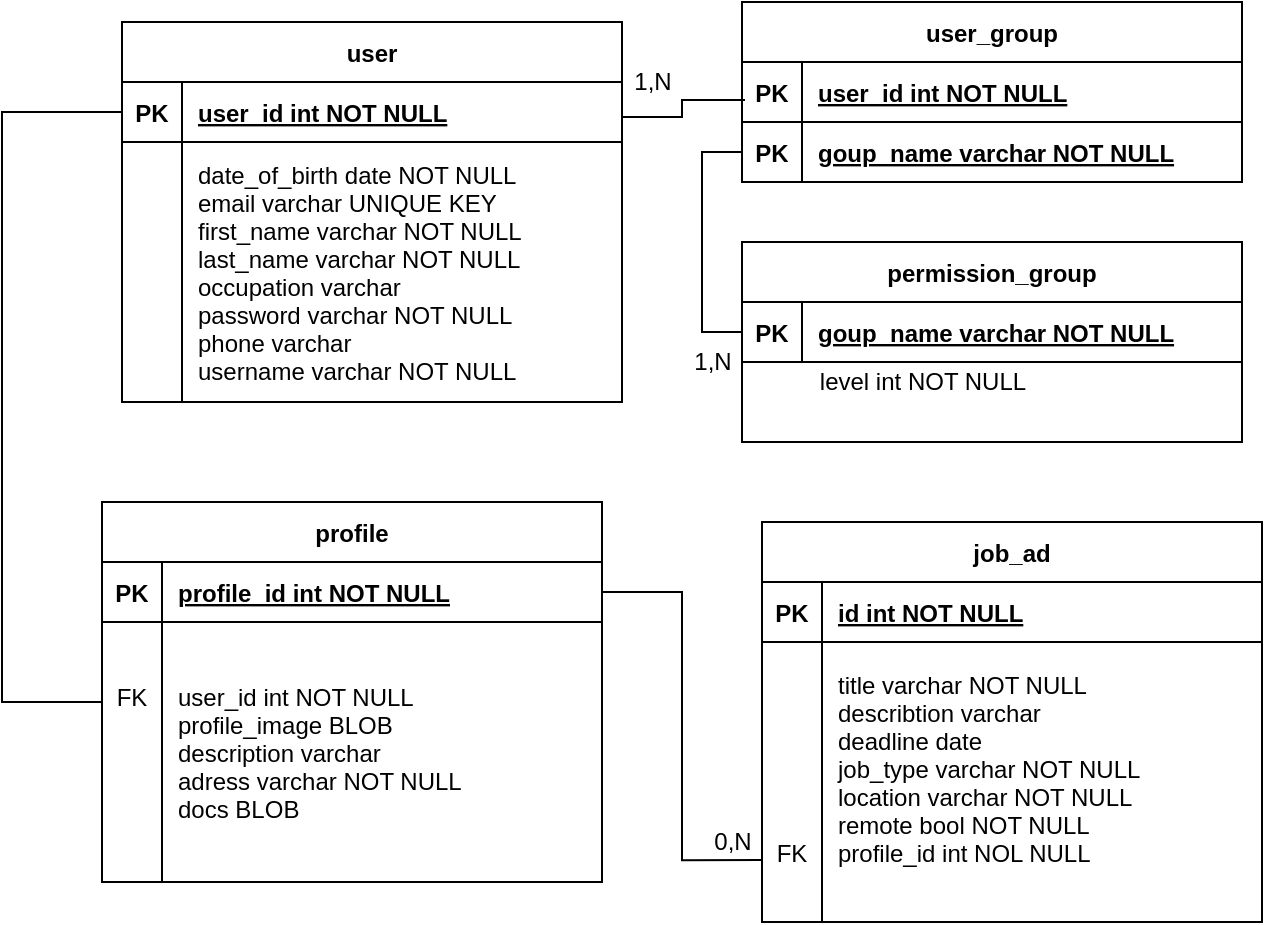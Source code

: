 <mxfile version="15.5.4" type="embed" pages="2"><diagram id="R2lEEEUBdFMjLlhIrx00" name="Logisch"><mxGraphModel dx="546" dy="722" grid="1" gridSize="10" guides="1" tooltips="1" connect="1" arrows="1" fold="1" page="1" pageScale="1" pageWidth="850" pageHeight="1100" math="0" shadow="0" extFonts="Permanent Marker^https://fonts.googleapis.com/css?family=Permanent+Marker"><root><mxCell id="0"/><mxCell id="1" parent="0"/><mxCell id="C-vyLk0tnHw3VtMMgP7b-2" value="user_group" style="shape=table;startSize=30;container=1;collapsible=1;childLayout=tableLayout;fixedRows=1;rowLines=0;fontStyle=1;align=center;resizeLast=1;" parent="1" vertex="1"><mxGeometry x="510" y="70" width="250" height="90" as="geometry"/></mxCell><mxCell id="C-vyLk0tnHw3VtMMgP7b-3" value="" style="shape=partialRectangle;collapsible=0;dropTarget=0;pointerEvents=0;fillColor=none;points=[[0,0.5],[1,0.5]];portConstraint=eastwest;top=0;left=0;right=0;bottom=1;" parent="C-vyLk0tnHw3VtMMgP7b-2" vertex="1"><mxGeometry y="30" width="250" height="30" as="geometry"/></mxCell><mxCell id="C-vyLk0tnHw3VtMMgP7b-4" value="PK" style="shape=partialRectangle;overflow=hidden;connectable=0;fillColor=none;top=0;left=0;bottom=0;right=0;fontStyle=1;" parent="C-vyLk0tnHw3VtMMgP7b-3" vertex="1"><mxGeometry width="30" height="30" as="geometry"><mxRectangle width="30" height="30" as="alternateBounds"/></mxGeometry></mxCell><mxCell id="C-vyLk0tnHw3VtMMgP7b-5" value="user_id int NOT NULL" style="shape=partialRectangle;overflow=hidden;connectable=0;fillColor=none;top=0;left=0;bottom=0;right=0;align=left;spacingLeft=6;fontStyle=5;" parent="C-vyLk0tnHw3VtMMgP7b-3" vertex="1"><mxGeometry x="30" width="220" height="30" as="geometry"><mxRectangle width="220" height="30" as="alternateBounds"/></mxGeometry></mxCell><mxCell id="C-vyLk0tnHw3VtMMgP7b-6" value="" style="shape=partialRectangle;collapsible=0;dropTarget=0;pointerEvents=0;fillColor=none;points=[[0,0.5],[1,0.5]];portConstraint=eastwest;top=0;left=0;right=0;bottom=0;" parent="C-vyLk0tnHw3VtMMgP7b-2" vertex="1"><mxGeometry y="60" width="250" height="30" as="geometry"/></mxCell><mxCell id="C-vyLk0tnHw3VtMMgP7b-7" value="PK" style="shape=partialRectangle;overflow=hidden;connectable=0;fillColor=none;top=0;left=0;bottom=0;right=0;fontStyle=1" parent="C-vyLk0tnHw3VtMMgP7b-6" vertex="1"><mxGeometry width="30" height="30" as="geometry"><mxRectangle width="30" height="30" as="alternateBounds"/></mxGeometry></mxCell><mxCell id="C-vyLk0tnHw3VtMMgP7b-8" value="goup_name varchar NOT NULL" style="shape=partialRectangle;overflow=hidden;connectable=0;fillColor=none;top=0;left=0;bottom=0;right=0;align=left;spacingLeft=6;fontStyle=5" parent="C-vyLk0tnHw3VtMMgP7b-6" vertex="1"><mxGeometry x="30" width="220" height="30" as="geometry"><mxRectangle width="220" height="30" as="alternateBounds"/></mxGeometry></mxCell><mxCell id="C-vyLk0tnHw3VtMMgP7b-13" value="permission_group" style="shape=table;startSize=30;container=1;collapsible=1;childLayout=tableLayout;fixedRows=1;rowLines=0;fontStyle=1;align=center;resizeLast=1;" parent="1" vertex="1"><mxGeometry x="510" y="190" width="250" height="100" as="geometry"/></mxCell><mxCell id="C-vyLk0tnHw3VtMMgP7b-14" value="" style="shape=partialRectangle;collapsible=0;dropTarget=0;pointerEvents=0;fillColor=none;points=[[0,0.5],[1,0.5]];portConstraint=eastwest;top=0;left=0;right=0;bottom=1;" parent="C-vyLk0tnHw3VtMMgP7b-13" vertex="1"><mxGeometry y="30" width="250" height="30" as="geometry"/></mxCell><mxCell id="C-vyLk0tnHw3VtMMgP7b-15" value="PK" style="shape=partialRectangle;overflow=hidden;connectable=0;fillColor=none;top=0;left=0;bottom=0;right=0;fontStyle=1;" parent="C-vyLk0tnHw3VtMMgP7b-14" vertex="1"><mxGeometry width="30" height="30" as="geometry"><mxRectangle width="30" height="30" as="alternateBounds"/></mxGeometry></mxCell><mxCell id="C-vyLk0tnHw3VtMMgP7b-16" value="goup_name varchar NOT NULL" style="shape=partialRectangle;overflow=hidden;connectable=0;fillColor=none;top=0;left=0;bottom=0;right=0;align=left;spacingLeft=6;fontStyle=5;" parent="C-vyLk0tnHw3VtMMgP7b-14" vertex="1"><mxGeometry x="30" width="220" height="30" as="geometry"><mxRectangle width="220" height="30" as="alternateBounds"/></mxGeometry></mxCell><mxCell id="oCtHquc3aqy1SS7fhUfA-35" style="edgeStyle=orthogonalEdgeStyle;rounded=0;orthogonalLoop=1;jettySize=auto;html=1;exitX=1;exitY=0.25;exitDx=0;exitDy=0;entryX=0.006;entryY=0.633;entryDx=0;entryDy=0;entryPerimeter=0;startArrow=none;startFill=0;endArrow=none;endFill=0;" parent="1" source="C-vyLk0tnHw3VtMMgP7b-23" target="C-vyLk0tnHw3VtMMgP7b-3" edge="1"><mxGeometry relative="1" as="geometry"/></mxCell><mxCell id="C-vyLk0tnHw3VtMMgP7b-23" value="user" style="shape=table;startSize=30;container=1;collapsible=1;childLayout=tableLayout;fixedRows=1;rowLines=0;fontStyle=1;align=center;resizeLast=1;" parent="1" vertex="1"><mxGeometry x="200" y="80" width="250" height="190" as="geometry"/></mxCell><mxCell id="C-vyLk0tnHw3VtMMgP7b-24" value="" style="shape=partialRectangle;collapsible=0;dropTarget=0;pointerEvents=0;fillColor=none;points=[[0,0.5],[1,0.5]];portConstraint=eastwest;top=0;left=0;right=0;bottom=1;" parent="C-vyLk0tnHw3VtMMgP7b-23" vertex="1"><mxGeometry y="30" width="250" height="30" as="geometry"/></mxCell><mxCell id="C-vyLk0tnHw3VtMMgP7b-25" value="PK" style="shape=partialRectangle;overflow=hidden;connectable=0;fillColor=none;top=0;left=0;bottom=0;right=0;fontStyle=1;" parent="C-vyLk0tnHw3VtMMgP7b-24" vertex="1"><mxGeometry width="30" height="30" as="geometry"><mxRectangle width="30" height="30" as="alternateBounds"/></mxGeometry></mxCell><mxCell id="C-vyLk0tnHw3VtMMgP7b-26" value="user_id int NOT NULL" style="shape=partialRectangle;overflow=hidden;connectable=0;fillColor=none;top=0;left=0;bottom=0;right=0;align=left;spacingLeft=6;fontStyle=5;" parent="C-vyLk0tnHw3VtMMgP7b-24" vertex="1"><mxGeometry x="30" width="220" height="30" as="geometry"><mxRectangle width="220" height="30" as="alternateBounds"/></mxGeometry></mxCell><mxCell id="C-vyLk0tnHw3VtMMgP7b-27" value="" style="shape=partialRectangle;collapsible=0;dropTarget=0;pointerEvents=0;fillColor=none;points=[[0,0.5],[1,0.5]];portConstraint=eastwest;top=0;left=0;right=0;bottom=0;" parent="C-vyLk0tnHw3VtMMgP7b-23" vertex="1"><mxGeometry y="60" width="250" height="130" as="geometry"/></mxCell><mxCell id="C-vyLk0tnHw3VtMMgP7b-28" value="" style="shape=partialRectangle;overflow=hidden;connectable=0;fillColor=none;top=0;left=0;bottom=0;right=0;" parent="C-vyLk0tnHw3VtMMgP7b-27" vertex="1"><mxGeometry width="30" height="130" as="geometry"><mxRectangle width="30" height="130" as="alternateBounds"/></mxGeometry></mxCell><mxCell id="C-vyLk0tnHw3VtMMgP7b-29" value="date_of_birth date NOT NULL&#10;email varchar UNIQUE KEY&#10;first_name varchar NOT NULL&#10;last_name varchar NOT NULL&#10;occupation varchar&#10;password varchar NOT NULL&#10;phone varchar&#10;username varchar NOT NULL" style="shape=partialRectangle;overflow=hidden;connectable=0;fillColor=none;top=0;left=0;bottom=0;right=0;align=left;spacingLeft=6;" parent="C-vyLk0tnHw3VtMMgP7b-27" vertex="1"><mxGeometry x="30" width="220" height="130" as="geometry"><mxRectangle width="220" height="130" as="alternateBounds"/></mxGeometry></mxCell><mxCell id="oCtHquc3aqy1SS7fhUfA-3" value="job_ad" style="shape=table;startSize=30;container=1;collapsible=1;childLayout=tableLayout;fixedRows=1;rowLines=0;fontStyle=1;align=center;resizeLast=1;" parent="1" vertex="1"><mxGeometry x="520" y="330" width="250" height="200" as="geometry"/></mxCell><mxCell id="oCtHquc3aqy1SS7fhUfA-4" value="" style="shape=partialRectangle;collapsible=0;dropTarget=0;pointerEvents=0;fillColor=none;points=[[0,0.5],[1,0.5]];portConstraint=eastwest;top=0;left=0;right=0;bottom=1;" parent="oCtHquc3aqy1SS7fhUfA-3" vertex="1"><mxGeometry y="30" width="250" height="30" as="geometry"/></mxCell><mxCell id="oCtHquc3aqy1SS7fhUfA-5" value="PK" style="shape=partialRectangle;overflow=hidden;connectable=0;fillColor=none;top=0;left=0;bottom=0;right=0;fontStyle=1;" parent="oCtHquc3aqy1SS7fhUfA-4" vertex="1"><mxGeometry width="30" height="30" as="geometry"><mxRectangle width="30" height="30" as="alternateBounds"/></mxGeometry></mxCell><mxCell id="oCtHquc3aqy1SS7fhUfA-6" value="id int NOT NULL" style="shape=partialRectangle;overflow=hidden;connectable=0;fillColor=none;top=0;left=0;bottom=0;right=0;align=left;spacingLeft=6;fontStyle=5;" parent="oCtHquc3aqy1SS7fhUfA-4" vertex="1"><mxGeometry x="30" width="220" height="30" as="geometry"><mxRectangle width="220" height="30" as="alternateBounds"/></mxGeometry></mxCell><mxCell id="oCtHquc3aqy1SS7fhUfA-7" value="" style="shape=partialRectangle;collapsible=0;dropTarget=0;pointerEvents=0;fillColor=none;points=[[0,0.5],[1,0.5]];portConstraint=eastwest;top=0;left=0;right=0;bottom=0;" parent="oCtHquc3aqy1SS7fhUfA-3" vertex="1"><mxGeometry y="60" width="250" height="140" as="geometry"/></mxCell><mxCell id="oCtHquc3aqy1SS7fhUfA-8" value="&#10;&#10;&#10;&#10;&#10;FK" style="shape=partialRectangle;overflow=hidden;connectable=0;fillColor=none;top=0;left=0;bottom=0;right=0;" parent="oCtHquc3aqy1SS7fhUfA-7" vertex="1"><mxGeometry width="30" height="140" as="geometry"><mxRectangle width="30" height="140" as="alternateBounds"/></mxGeometry></mxCell><mxCell id="oCtHquc3aqy1SS7fhUfA-9" value="title varchar NOT NULL&#10;describtion varchar&#10;deadline date&#10;job_type varchar NOT NULL&#10;location varchar NOT NULL&#10;remote bool NOT NULL&#10;profile_id int NOL NULL&#10;" style="shape=partialRectangle;overflow=hidden;connectable=0;fillColor=none;top=0;left=0;bottom=0;right=0;align=left;spacingLeft=6;" parent="oCtHquc3aqy1SS7fhUfA-7" vertex="1"><mxGeometry x="30" width="220" height="140" as="geometry"><mxRectangle width="220" height="140" as="alternateBounds"/></mxGeometry></mxCell><mxCell id="oCtHquc3aqy1SS7fhUfA-12" value="profile" style="shape=table;startSize=30;container=1;collapsible=1;childLayout=tableLayout;fixedRows=1;rowLines=0;fontStyle=1;align=center;resizeLast=1;" parent="1" vertex="1"><mxGeometry x="190" y="320" width="250" height="190" as="geometry"/></mxCell><mxCell id="oCtHquc3aqy1SS7fhUfA-13" value="" style="shape=partialRectangle;collapsible=0;dropTarget=0;pointerEvents=0;fillColor=none;points=[[0,0.5],[1,0.5]];portConstraint=eastwest;top=0;left=0;right=0;bottom=1;" parent="oCtHquc3aqy1SS7fhUfA-12" vertex="1"><mxGeometry y="30" width="250" height="30" as="geometry"/></mxCell><mxCell id="oCtHquc3aqy1SS7fhUfA-14" value="PK" style="shape=partialRectangle;overflow=hidden;connectable=0;fillColor=none;top=0;left=0;bottom=0;right=0;fontStyle=1;" parent="oCtHquc3aqy1SS7fhUfA-13" vertex="1"><mxGeometry width="30" height="30" as="geometry"><mxRectangle width="30" height="30" as="alternateBounds"/></mxGeometry></mxCell><mxCell id="oCtHquc3aqy1SS7fhUfA-15" value="profile_id int NOT NULL" style="shape=partialRectangle;overflow=hidden;connectable=0;fillColor=none;top=0;left=0;bottom=0;right=0;align=left;spacingLeft=6;fontStyle=5;" parent="oCtHquc3aqy1SS7fhUfA-13" vertex="1"><mxGeometry x="30" width="220" height="30" as="geometry"><mxRectangle width="220" height="30" as="alternateBounds"/></mxGeometry></mxCell><mxCell id="oCtHquc3aqy1SS7fhUfA-16" value="" style="shape=partialRectangle;collapsible=0;dropTarget=0;pointerEvents=0;fillColor=none;points=[[0,0.5],[1,0.5]];portConstraint=eastwest;top=0;left=0;right=0;bottom=0;" parent="oCtHquc3aqy1SS7fhUfA-12" vertex="1"><mxGeometry y="60" width="250" height="130" as="geometry"/></mxCell><mxCell id="oCtHquc3aqy1SS7fhUfA-17" value="FK&#10;&#10;&#10;&#10;" style="shape=partialRectangle;overflow=hidden;connectable=0;fillColor=none;top=0;left=0;bottom=0;right=0;" parent="oCtHquc3aqy1SS7fhUfA-16" vertex="1"><mxGeometry width="30" height="130" as="geometry"><mxRectangle width="30" height="130" as="alternateBounds"/></mxGeometry></mxCell><mxCell id="oCtHquc3aqy1SS7fhUfA-18" value="user_id int NOT NULL&#10;profile_image BLOB&#10;description varchar &#10;adress varchar NOT NULL&#10;docs BLOB" style="shape=partialRectangle;overflow=hidden;connectable=0;fillColor=none;top=0;left=0;bottom=0;right=0;align=left;spacingLeft=6;" parent="oCtHquc3aqy1SS7fhUfA-16" vertex="1"><mxGeometry x="30" width="220" height="130" as="geometry"><mxRectangle width="220" height="130" as="alternateBounds"/></mxGeometry></mxCell><mxCell id="oCtHquc3aqy1SS7fhUfA-34" style="edgeStyle=orthogonalEdgeStyle;rounded=0;orthogonalLoop=1;jettySize=auto;html=1;exitX=0;exitY=0.5;exitDx=0;exitDy=0;startArrow=none;startFill=0;endArrow=none;endFill=0;entryX=0;entryY=0.308;entryDx=0;entryDy=0;entryPerimeter=0;" parent="1" source="C-vyLk0tnHw3VtMMgP7b-24" target="oCtHquc3aqy1SS7fhUfA-16" edge="1"><mxGeometry relative="1" as="geometry"><mxPoint x="160" y="420" as="targetPoint"/><Array as="points"><mxPoint x="140" y="125"/><mxPoint x="140" y="420"/></Array></mxGeometry></mxCell><mxCell id="oCtHquc3aqy1SS7fhUfA-36" style="edgeStyle=orthogonalEdgeStyle;rounded=0;orthogonalLoop=1;jettySize=auto;html=1;entryX=-0.002;entryY=0.779;entryDx=0;entryDy=0;entryPerimeter=0;startArrow=none;startFill=0;endArrow=none;endFill=0;exitX=1;exitY=0.5;exitDx=0;exitDy=0;" parent="1" source="oCtHquc3aqy1SS7fhUfA-13" target="oCtHquc3aqy1SS7fhUfA-7" edge="1"><mxGeometry relative="1" as="geometry"/></mxCell><mxCell id="oCtHquc3aqy1SS7fhUfA-37" style="edgeStyle=orthogonalEdgeStyle;rounded=0;orthogonalLoop=1;jettySize=auto;html=1;entryX=0;entryY=0.5;entryDx=0;entryDy=0;startArrow=none;startFill=0;endArrow=none;endFill=0;" parent="1" source="C-vyLk0tnHw3VtMMgP7b-6" target="C-vyLk0tnHw3VtMMgP7b-14" edge="1"><mxGeometry relative="1" as="geometry"/></mxCell><mxCell id="oCtHquc3aqy1SS7fhUfA-38" value="0,N" style="text;html=1;align=center;verticalAlign=middle;resizable=0;points=[];autosize=1;strokeColor=none;fillColor=none;" parent="1" vertex="1"><mxGeometry x="490" y="480" width="30" height="20" as="geometry"/></mxCell><mxCell id="3" value="1,N" style="text;html=1;align=center;verticalAlign=middle;resizable=0;points=[];autosize=1;strokeColor=none;fillColor=none;" parent="1" vertex="1"><mxGeometry x="480" y="240" width="30" height="20" as="geometry"/></mxCell><mxCell id="4" value="1,N" style="text;html=1;align=center;verticalAlign=middle;resizable=0;points=[];autosize=1;strokeColor=none;fillColor=none;" parent="1" vertex="1"><mxGeometry x="450" y="100" width="30" height="20" as="geometry"/></mxCell><mxCell id="5" value="level int NOT NULL" style="text;html=1;align=center;verticalAlign=middle;resizable=0;points=[];autosize=1;strokeColor=none;fillColor=none;" parent="1" vertex="1"><mxGeometry x="540" y="250" width="120" height="20" as="geometry"/></mxCell></root></mxGraphModel></diagram><diagram id="V4uwi5X2ksBb3gP0lLI-" name="Semantisch"><mxGraphModel dx="642" dy="849" grid="1" gridSize="10" guides="1" tooltips="1" connect="1" arrows="1" fold="1" page="1" pageScale="1" pageWidth="850" pageHeight="1100" math="0" shadow="0"><root><mxCell id="nWNUjF1E9qa1LFOPbgsn-0"/><mxCell id="nWNUjF1E9qa1LFOPbgsn-1" parent="nWNUjF1E9qa1LFOPbgsn-0"/><mxCell id="nWNUjF1E9qa1LFOPbgsn-2" style="edgeStyle=orthogonalEdgeStyle;rounded=0;orthogonalLoop=1;jettySize=auto;html=1;entryX=0;entryY=0.25;entryDx=0;entryDy=0;fontSize=12;endArrow=none;endFill=0;" parent="nWNUjF1E9qa1LFOPbgsn-1" source="nWNUjF1E9qa1LFOPbgsn-3" target="nWNUjF1E9qa1LFOPbgsn-23" edge="1"><mxGeometry relative="1" as="geometry"/></mxCell><mxCell id="nWNUjF1E9qa1LFOPbgsn-3" value="hat_PermissionGroup" style="shape=rhombus;perimeter=rhombusPerimeter;whiteSpace=wrap;html=1;align=center;" parent="nWNUjF1E9qa1LFOPbgsn-1" vertex="1"><mxGeometry x="600" y="280" width="160" height="60" as="geometry"/></mxCell><mxCell id="nWNUjF1E9qa1LFOPbgsn-4" style="edgeStyle=orthogonalEdgeStyle;rounded=0;orthogonalLoop=1;jettySize=auto;html=1;entryX=0;entryY=0.5;entryDx=0;entryDy=0;fontSize=12;endArrow=none;endFill=0;" parent="nWNUjF1E9qa1LFOPbgsn-1" source="nWNUjF1E9qa1LFOPbgsn-5" target="nWNUjF1E9qa1LFOPbgsn-27" edge="1"><mxGeometry relative="1" as="geometry"/></mxCell><mxCell id="nWNUjF1E9qa1LFOPbgsn-5" value="User" style="swimlane;fontStyle=0;childLayout=stackLayout;horizontal=1;startSize=26;horizontalStack=0;resizeParent=1;resizeParentMax=0;resizeLast=0;collapsible=1;marginBottom=0;align=center;fontSize=14;" parent="nWNUjF1E9qa1LFOPbgsn-1" vertex="1"><mxGeometry x="380" y="220" width="160" height="296" as="geometry"/></mxCell><mxCell id="nWNUjF1E9qa1LFOPbgsn-6" value="user_id: int" style="text;strokeColor=none;fillColor=none;spacingLeft=4;spacingRight=4;overflow=hidden;rotatable=0;points=[[0,0.5],[1,0.5]];portConstraint=eastwest;fontSize=12;fontStyle=4" parent="nWNUjF1E9qa1LFOPbgsn-5" vertex="1"><mxGeometry y="26" width="160" height="30" as="geometry"/></mxCell><mxCell id="nWNUjF1E9qa1LFOPbgsn-7" value="date_of_birth: date" style="text;strokeColor=none;fillColor=none;spacingLeft=4;spacingRight=4;overflow=hidden;rotatable=0;points=[[0,0.5],[1,0.5]];portConstraint=eastwest;fontSize=12;" parent="nWNUjF1E9qa1LFOPbgsn-5" vertex="1"><mxGeometry y="56" width="160" height="30" as="geometry"/></mxCell><mxCell id="nWNUjF1E9qa1LFOPbgsn-8" value="first_name: varchar&#10;" style="text;strokeColor=none;fillColor=none;spacingLeft=4;spacingRight=4;overflow=hidden;rotatable=0;points=[[0,0.5],[1,0.5]];portConstraint=eastwest;fontSize=12;" parent="nWNUjF1E9qa1LFOPbgsn-5" vertex="1"><mxGeometry y="86" width="160" height="30" as="geometry"/></mxCell><mxCell id="nWNUjF1E9qa1LFOPbgsn-9" value="last_name: varchar&#10;" style="text;strokeColor=none;fillColor=none;spacingLeft=4;spacingRight=4;overflow=hidden;rotatable=0;points=[[0,0.5],[1,0.5]];portConstraint=eastwest;fontSize=12;" parent="nWNUjF1E9qa1LFOPbgsn-5" vertex="1"><mxGeometry y="116" width="160" height="30" as="geometry"/></mxCell><mxCell id="nWNUjF1E9qa1LFOPbgsn-10" value="email: varchar" style="text;strokeColor=none;fillColor=none;spacingLeft=4;spacingRight=4;overflow=hidden;rotatable=0;points=[[0,0.5],[1,0.5]];portConstraint=eastwest;fontSize=12;" parent="nWNUjF1E9qa1LFOPbgsn-5" vertex="1"><mxGeometry y="146" width="160" height="30" as="geometry"/></mxCell><mxCell id="nWNUjF1E9qa1LFOPbgsn-11" value="occupation: varchar" style="text;strokeColor=none;fillColor=none;spacingLeft=4;spacingRight=4;overflow=hidden;rotatable=0;points=[[0,0.5],[1,0.5]];portConstraint=eastwest;fontSize=12;" parent="nWNUjF1E9qa1LFOPbgsn-5" vertex="1"><mxGeometry y="176" width="160" height="30" as="geometry"/></mxCell><mxCell id="nWNUjF1E9qa1LFOPbgsn-12" value="password: varchar" style="text;strokeColor=none;fillColor=none;spacingLeft=4;spacingRight=4;overflow=hidden;rotatable=0;points=[[0,0.5],[1,0.5]];portConstraint=eastwest;fontSize=12;" parent="nWNUjF1E9qa1LFOPbgsn-5" vertex="1"><mxGeometry y="206" width="160" height="30" as="geometry"/></mxCell><mxCell id="nWNUjF1E9qa1LFOPbgsn-13" value="phone: varchar" style="text;strokeColor=none;fillColor=none;spacingLeft=4;spacingRight=4;overflow=hidden;rotatable=0;points=[[0,0.5],[1,0.5]];portConstraint=eastwest;fontSize=12;" parent="nWNUjF1E9qa1LFOPbgsn-5" vertex="1"><mxGeometry y="236" width="160" height="30" as="geometry"/></mxCell><mxCell id="nWNUjF1E9qa1LFOPbgsn-14" value="username: varchar" style="text;strokeColor=none;fillColor=none;spacingLeft=4;spacingRight=4;overflow=hidden;rotatable=0;points=[[0,0.5],[1,0.5]];portConstraint=eastwest;fontSize=12;" parent="nWNUjF1E9qa1LFOPbgsn-5" vertex="1"><mxGeometry y="266" width="160" height="30" as="geometry"/></mxCell><mxCell id="nWNUjF1E9qa1LFOPbgsn-15" style="edgeStyle=orthogonalEdgeStyle;rounded=0;orthogonalLoop=1;jettySize=auto;html=1;exitX=0.5;exitY=0;exitDx=0;exitDy=0;fontSize=12;endArrow=none;endFill=0;entryX=1;entryY=0.5;entryDx=0;entryDy=0;" parent="nWNUjF1E9qa1LFOPbgsn-1" source="nWNUjF1E9qa1LFOPbgsn-17" target="nWNUjF1E9qa1LFOPbgsn-27" edge="1"><mxGeometry relative="1" as="geometry"><mxPoint x="690.0" y="490.0" as="targetPoint"/></mxGeometry></mxCell><mxCell id="nWNUjF1E9qa1LFOPbgsn-16" style="rounded=0;orthogonalLoop=1;jettySize=auto;html=1;entryX=0;entryY=0.5;entryDx=0;entryDy=0;fontSize=12;endArrow=none;endFill=0;" parent="nWNUjF1E9qa1LFOPbgsn-1" source="nWNUjF1E9qa1LFOPbgsn-17" target="nWNUjF1E9qa1LFOPbgsn-39" edge="1"><mxGeometry relative="1" as="geometry"/></mxCell><mxCell id="nWNUjF1E9qa1LFOPbgsn-17" value="Profile" style="swimlane;fontStyle=0;childLayout=stackLayout;horizontal=1;startSize=26;horizontalStack=0;resizeParent=1;resizeParentMax=0;resizeLast=0;collapsible=1;marginBottom=0;align=center;fontSize=14;" parent="nWNUjF1E9qa1LFOPbgsn-1" vertex="1"><mxGeometry x="620" y="600" width="160" height="176" as="geometry"/></mxCell><mxCell id="nWNUjF1E9qa1LFOPbgsn-18" value="profile_id: int" style="text;strokeColor=none;fillColor=none;spacingLeft=4;spacingRight=4;overflow=hidden;rotatable=0;points=[[0,0.5],[1,0.5]];portConstraint=eastwest;fontSize=12;fontStyle=4" parent="nWNUjF1E9qa1LFOPbgsn-17" vertex="1"><mxGeometry y="26" width="160" height="30" as="geometry"/></mxCell><mxCell id="nWNUjF1E9qa1LFOPbgsn-19" value="proifle_image: BLOB" style="text;strokeColor=none;fillColor=none;spacingLeft=4;spacingRight=4;overflow=hidden;rotatable=0;points=[[0,0.5],[1,0.5]];portConstraint=eastwest;fontSize=12;" parent="nWNUjF1E9qa1LFOPbgsn-17" vertex="1"><mxGeometry y="56" width="160" height="30" as="geometry"/></mxCell><mxCell id="nWNUjF1E9qa1LFOPbgsn-20" value="description: varchar" style="text;strokeColor=none;fillColor=none;spacingLeft=4;spacingRight=4;overflow=hidden;rotatable=0;points=[[0,0.5],[1,0.5]];portConstraint=eastwest;fontSize=12;" parent="nWNUjF1E9qa1LFOPbgsn-17" vertex="1"><mxGeometry y="86" width="160" height="30" as="geometry"/></mxCell><mxCell id="nWNUjF1E9qa1LFOPbgsn-21" value="adress: varchar" style="text;strokeColor=none;fillColor=none;spacingLeft=4;spacingRight=4;overflow=hidden;rotatable=0;points=[[0,0.5],[1,0.5]];portConstraint=eastwest;fontSize=12;" parent="nWNUjF1E9qa1LFOPbgsn-17" vertex="1"><mxGeometry y="116" width="160" height="30" as="geometry"/></mxCell><mxCell id="nWNUjF1E9qa1LFOPbgsn-22" value="docs: BLOB" style="text;strokeColor=none;fillColor=none;spacingLeft=4;spacingRight=4;overflow=hidden;rotatable=0;points=[[0,0.5],[1,0.5]];portConstraint=eastwest;fontSize=12;" parent="nWNUjF1E9qa1LFOPbgsn-17" vertex="1"><mxGeometry y="146" width="160" height="30" as="geometry"/></mxCell><mxCell id="nWNUjF1E9qa1LFOPbgsn-23" value="PermissionGroup" style="swimlane;fontStyle=0;childLayout=stackLayout;horizontal=1;startSize=26;horizontalStack=0;resizeParent=1;resizeParentMax=0;resizeLast=0;collapsible=1;marginBottom=0;align=center;fontSize=14;" parent="nWNUjF1E9qa1LFOPbgsn-1" vertex="1"><mxGeometry x="860" y="224" width="160" height="86" as="geometry"/></mxCell><mxCell id="nWNUjF1E9qa1LFOPbgsn-24" value="group_name: varchar" style="text;strokeColor=none;fillColor=none;spacingLeft=4;spacingRight=4;overflow=hidden;rotatable=0;points=[[0,0.5],[1,0.5]];portConstraint=eastwest;fontSize=12;fontStyle=4" parent="nWNUjF1E9qa1LFOPbgsn-23" vertex="1"><mxGeometry y="26" width="160" height="30" as="geometry"/></mxCell><mxCell id="nWNUjF1E9qa1LFOPbgsn-25" value="level: int" style="text;strokeColor=none;fillColor=none;spacingLeft=4;spacingRight=4;overflow=hidden;rotatable=0;points=[[0,0.5],[1,0.5]];portConstraint=eastwest;fontSize=12;" parent="nWNUjF1E9qa1LFOPbgsn-23" vertex="1"><mxGeometry y="56" width="160" height="30" as="geometry"/></mxCell><mxCell id="nWNUjF1E9qa1LFOPbgsn-26" style="edgeStyle=orthogonalEdgeStyle;rounded=0;orthogonalLoop=1;jettySize=auto;html=1;entryX=0;entryY=0.5;entryDx=0;entryDy=0;fontSize=12;endArrow=none;endFill=0;" parent="nWNUjF1E9qa1LFOPbgsn-1" source="nWNUjF1E9qa1LFOPbgsn-6" target="nWNUjF1E9qa1LFOPbgsn-3" edge="1"><mxGeometry relative="1" as="geometry"/></mxCell><mxCell id="nWNUjF1E9qa1LFOPbgsn-27" value="Benutzer_hat_Profil" style="shape=rhombus;perimeter=rhombusPerimeter;whiteSpace=wrap;html=1;align=center;fontSize=12;" parent="nWNUjF1E9qa1LFOPbgsn-1" vertex="1"><mxGeometry x="620" y="420" width="160" height="66" as="geometry"/></mxCell><mxCell id="nWNUjF1E9qa1LFOPbgsn-28" value="0,1" style="text;html=1;align=center;verticalAlign=middle;resizable=0;points=[];autosize=1;strokeColor=none;fillColor=none;fontSize=12;" parent="nWNUjF1E9qa1LFOPbgsn-1" vertex="1"><mxGeometry x="580" y="370" width="30" height="20" as="geometry"/></mxCell><mxCell id="nWNUjF1E9qa1LFOPbgsn-29" value="1,1" style="text;html=1;align=center;verticalAlign=middle;resizable=0;points=[];autosize=1;strokeColor=none;fillColor=none;fontSize=12;" parent="nWNUjF1E9qa1LFOPbgsn-1" vertex="1"><mxGeometry x="705" y="570" width="30" height="20" as="geometry"/></mxCell><mxCell id="nWNUjF1E9qa1LFOPbgsn-30" style="rounded=0;orthogonalLoop=1;jettySize=auto;html=1;entryX=1;entryY=0.5;entryDx=0;entryDy=0;fontSize=12;endArrow=none;endFill=0;" parent="nWNUjF1E9qa1LFOPbgsn-1" source="nWNUjF1E9qa1LFOPbgsn-31" target="nWNUjF1E9qa1LFOPbgsn-39" edge="1"><mxGeometry relative="1" as="geometry"/></mxCell><mxCell id="nWNUjF1E9qa1LFOPbgsn-31" value="JobAd" style="swimlane;fontStyle=0;childLayout=stackLayout;horizontal=1;startSize=26;horizontalStack=0;resizeParent=1;resizeParentMax=0;resizeLast=0;collapsible=1;marginBottom=0;align=center;fontSize=14;" parent="nWNUjF1E9qa1LFOPbgsn-1" vertex="1"><mxGeometry x="1010" y="790" width="160" height="236" as="geometry"/></mxCell><mxCell id="nWNUjF1E9qa1LFOPbgsn-32" value="job_id: int" style="text;strokeColor=none;fillColor=none;spacingLeft=4;spacingRight=4;overflow=hidden;rotatable=0;points=[[0,0.5],[1,0.5]];portConstraint=eastwest;fontSize=12;fontStyle=4" parent="nWNUjF1E9qa1LFOPbgsn-31" vertex="1"><mxGeometry y="26" width="160" height="30" as="geometry"/></mxCell><mxCell id="nWNUjF1E9qa1LFOPbgsn-33" value="title: varchar" style="text;strokeColor=none;fillColor=none;spacingLeft=4;spacingRight=4;overflow=hidden;rotatable=0;points=[[0,0.5],[1,0.5]];portConstraint=eastwest;fontSize=12;" parent="nWNUjF1E9qa1LFOPbgsn-31" vertex="1"><mxGeometry y="56" width="160" height="30" as="geometry"/></mxCell><mxCell id="nWNUjF1E9qa1LFOPbgsn-34" value="description: varchar" style="text;strokeColor=none;fillColor=none;spacingLeft=4;spacingRight=4;overflow=hidden;rotatable=0;points=[[0,0.5],[1,0.5]];portConstraint=eastwest;fontSize=12;" parent="nWNUjF1E9qa1LFOPbgsn-31" vertex="1"><mxGeometry y="86" width="160" height="30" as="geometry"/></mxCell><mxCell id="nWNUjF1E9qa1LFOPbgsn-35" value="deadline: date" style="text;strokeColor=none;fillColor=none;spacingLeft=4;spacingRight=4;overflow=hidden;rotatable=0;points=[[0,0.5],[1,0.5]];portConstraint=eastwest;fontSize=12;" parent="nWNUjF1E9qa1LFOPbgsn-31" vertex="1"><mxGeometry y="116" width="160" height="30" as="geometry"/></mxCell><mxCell id="nWNUjF1E9qa1LFOPbgsn-36" value="job_type: varchar" style="text;strokeColor=none;fillColor=none;spacingLeft=4;spacingRight=4;overflow=hidden;rotatable=0;points=[[0,0.5],[1,0.5]];portConstraint=eastwest;fontSize=12;" parent="nWNUjF1E9qa1LFOPbgsn-31" vertex="1"><mxGeometry y="146" width="160" height="30" as="geometry"/></mxCell><mxCell id="nWNUjF1E9qa1LFOPbgsn-37" value="location: varchar" style="text;strokeColor=none;fillColor=none;spacingLeft=4;spacingRight=4;overflow=hidden;rotatable=0;points=[[0,0.5],[1,0.5]];portConstraint=eastwest;fontSize=12;" parent="nWNUjF1E9qa1LFOPbgsn-31" vertex="1"><mxGeometry y="176" width="160" height="30" as="geometry"/></mxCell><mxCell id="nWNUjF1E9qa1LFOPbgsn-38" value="remote: bool" style="text;strokeColor=none;fillColor=none;spacingLeft=4;spacingRight=4;overflow=hidden;rotatable=0;points=[[0,0.5],[1,0.5]];portConstraint=eastwest;fontSize=12;" parent="nWNUjF1E9qa1LFOPbgsn-31" vertex="1"><mxGeometry y="206" width="160" height="30" as="geometry"/></mxCell><mxCell id="nWNUjF1E9qa1LFOPbgsn-39" value="Profil_erstellt_JobAd" style="shape=rhombus;perimeter=rhombusPerimeter;whiteSpace=wrap;html=1;align=center;fontSize=12;" parent="nWNUjF1E9qa1LFOPbgsn-1" vertex="1"><mxGeometry x="870" y="690" width="220" height="50" as="geometry"/></mxCell><mxCell id="nWNUjF1E9qa1LFOPbgsn-40" style="rounded=0;orthogonalLoop=1;jettySize=auto;html=1;entryX=0;entryY=1;entryDx=0;entryDy=0;entryPerimeter=0;fontSize=12;endArrow=none;endFill=0;" parent="nWNUjF1E9qa1LFOPbgsn-1" source="nWNUjF1E9qa1LFOPbgsn-42" target="nWNUjF1E9qa1LFOPbgsn-48" edge="1"><mxGeometry relative="1" as="geometry"><Array as="points"><mxPoint x="350" y="630"/></Array></mxGeometry></mxCell><mxCell id="nWNUjF1E9qa1LFOPbgsn-41" style="edgeStyle=orthogonalEdgeStyle;rounded=0;orthogonalLoop=1;jettySize=auto;html=1;entryX=0;entryY=0.5;entryDx=0;entryDy=0;fontSize=12;endArrow=none;endFill=0;" parent="nWNUjF1E9qa1LFOPbgsn-1" source="nWNUjF1E9qa1LFOPbgsn-42" target="nWNUjF1E9qa1LFOPbgsn-54" edge="1"><mxGeometry relative="1" as="geometry"><Array as="points"><mxPoint x="320" y="908"/></Array></mxGeometry></mxCell><mxCell id="nWNUjF1E9qa1LFOPbgsn-42" value="Student" style="swimlane;fontStyle=0;childLayout=stackLayout;horizontal=1;startSize=26;horizontalStack=0;resizeParent=1;resizeParentMax=0;resizeLast=0;collapsible=1;marginBottom=0;align=center;fontSize=14;" parent="nWNUjF1E9qa1LFOPbgsn-1" vertex="1"><mxGeometry x="240" y="700" width="160" height="56" as="geometry"/></mxCell><mxCell id="nWNUjF1E9qa1LFOPbgsn-43" value="student_id: int" style="text;strokeColor=none;fillColor=none;spacingLeft=4;spacingRight=4;overflow=hidden;rotatable=0;points=[[0,0.5],[1,0.5]];portConstraint=eastwest;fontSize=12;fontStyle=4" parent="nWNUjF1E9qa1LFOPbgsn-42" vertex="1"><mxGeometry y="26" width="160" height="30" as="geometry"/></mxCell><mxCell id="nWNUjF1E9qa1LFOPbgsn-44" style="rounded=0;orthogonalLoop=1;jettySize=auto;html=1;entryX=1;entryY=1;entryDx=0;entryDy=0;entryPerimeter=0;fontSize=12;endArrow=none;endFill=0;" parent="nWNUjF1E9qa1LFOPbgsn-1" source="nWNUjF1E9qa1LFOPbgsn-45" target="nWNUjF1E9qa1LFOPbgsn-48" edge="1"><mxGeometry relative="1" as="geometry"><Array as="points"><mxPoint x="480" y="630"/></Array></mxGeometry></mxCell><mxCell id="nWNUjF1E9qa1LFOPbgsn-45" value="Organization" style="swimlane;fontStyle=0;childLayout=stackLayout;horizontal=1;startSize=26;horizontalStack=0;resizeParent=1;resizeParentMax=0;resizeLast=0;collapsible=1;marginBottom=0;align=center;fontSize=14;" parent="nWNUjF1E9qa1LFOPbgsn-1" vertex="1"><mxGeometry x="430" y="700" width="160" height="56" as="geometry"/></mxCell><mxCell id="nWNUjF1E9qa1LFOPbgsn-46" value="orga_id: int" style="text;strokeColor=none;fillColor=none;spacingLeft=4;spacingRight=4;overflow=hidden;rotatable=0;points=[[0,0.5],[1,0.5]];portConstraint=eastwest;fontSize=12;fontStyle=4" parent="nWNUjF1E9qa1LFOPbgsn-45" vertex="1"><mxGeometry y="26" width="160" height="30" as="geometry"/></mxCell><mxCell id="nWNUjF1E9qa1LFOPbgsn-47" style="rounded=0;orthogonalLoop=1;jettySize=auto;html=1;fontSize=12;endArrow=none;endFill=0;" parent="nWNUjF1E9qa1LFOPbgsn-1" source="nWNUjF1E9qa1LFOPbgsn-48" target="nWNUjF1E9qa1LFOPbgsn-5" edge="1"><mxGeometry relative="1" as="geometry"/></mxCell><mxCell id="nWNUjF1E9qa1LFOPbgsn-48" value="" style="verticalLabelPosition=bottom;verticalAlign=top;html=1;shape=mxgraph.basic.acute_triangle;dx=0.5;fontSize=12;" parent="nWNUjF1E9qa1LFOPbgsn-1" vertex="1"><mxGeometry x="400" y="570" width="40" height="36" as="geometry"/></mxCell><mxCell id="nWNUjF1E9qa1LFOPbgsn-49" value="P" style="text;html=1;strokeColor=none;fillColor=none;align=center;verticalAlign=middle;whiteSpace=wrap;rounded=0;fontSize=12;" parent="nWNUjF1E9qa1LFOPbgsn-1" vertex="1"><mxGeometry x="390" y="580" width="60" height="30" as="geometry"/></mxCell><mxCell id="nWNUjF1E9qa1LFOPbgsn-50" value="0,2" style="text;html=1;strokeColor=none;fillColor=none;align=center;verticalAlign=middle;whiteSpace=wrap;rounded=0;fontSize=12;" parent="nWNUjF1E9qa1LFOPbgsn-1" vertex="1"><mxGeometry x="540" y="220" width="60" height="30" as="geometry"/></mxCell><mxCell id="nWNUjF1E9qa1LFOPbgsn-51" value="1,2" style="text;html=1;strokeColor=none;fillColor=none;align=center;verticalAlign=middle;whiteSpace=wrap;rounded=0;fontSize=12;" parent="nWNUjF1E9qa1LFOPbgsn-1" vertex="1"><mxGeometry x="790" y="210" width="60" height="30" as="geometry"/></mxCell><mxCell id="nWNUjF1E9qa1LFOPbgsn-52" value="0,1" style="text;html=1;align=center;verticalAlign=middle;resizable=0;points=[];autosize=1;strokeColor=none;fillColor=none;fontSize=12;" parent="nWNUjF1E9qa1LFOPbgsn-1" vertex="1"><mxGeometry x="790" y="680" width="30" height="20" as="geometry"/></mxCell><mxCell id="nWNUjF1E9qa1LFOPbgsn-53" style="edgeStyle=orthogonalEdgeStyle;rounded=0;orthogonalLoop=1;jettySize=auto;html=1;fontSize=12;endArrow=none;endFill=0;" parent="nWNUjF1E9qa1LFOPbgsn-1" source="nWNUjF1E9qa1LFOPbgsn-54" target="nWNUjF1E9qa1LFOPbgsn-31" edge="1"><mxGeometry relative="1" as="geometry"/></mxCell><mxCell id="nWNUjF1E9qa1LFOPbgsn-54" value="Stud_bewirbt_sich_auf_Job" style="shape=rhombus;perimeter=rhombusPerimeter;whiteSpace=wrap;html=1;align=center;fontSize=12;" parent="nWNUjF1E9qa1LFOPbgsn-1" vertex="1"><mxGeometry x="400" y="875" width="200" height="66" as="geometry"/></mxCell><mxCell id="nWNUjF1E9qa1LFOPbgsn-55" value="0,N" style="text;html=1;align=center;verticalAlign=middle;resizable=0;points=[];autosize=1;strokeColor=none;fillColor=none;fontSize=12;" parent="nWNUjF1E9qa1LFOPbgsn-1" vertex="1"><mxGeometry x="1105" y="750" width="30" height="20" as="geometry"/></mxCell><mxCell id="nWNUjF1E9qa1LFOPbgsn-56" value="0,N" style="text;html=1;strokeColor=none;fillColor=none;align=center;verticalAlign=middle;whiteSpace=wrap;rounded=0;fontSize=12;" parent="nWNUjF1E9qa1LFOPbgsn-1" vertex="1"><mxGeometry x="260" y="760" width="60" height="30" as="geometry"/></mxCell><mxCell id="nWNUjF1E9qa1LFOPbgsn-57" value="0,N" style="text;html=1;strokeColor=none;fillColor=none;align=center;verticalAlign=middle;whiteSpace=wrap;rounded=0;fontSize=12;" parent="nWNUjF1E9qa1LFOPbgsn-1" vertex="1"><mxGeometry x="960" y="870" width="60" height="30" as="geometry"/></mxCell></root></mxGraphModel></diagram></mxfile>